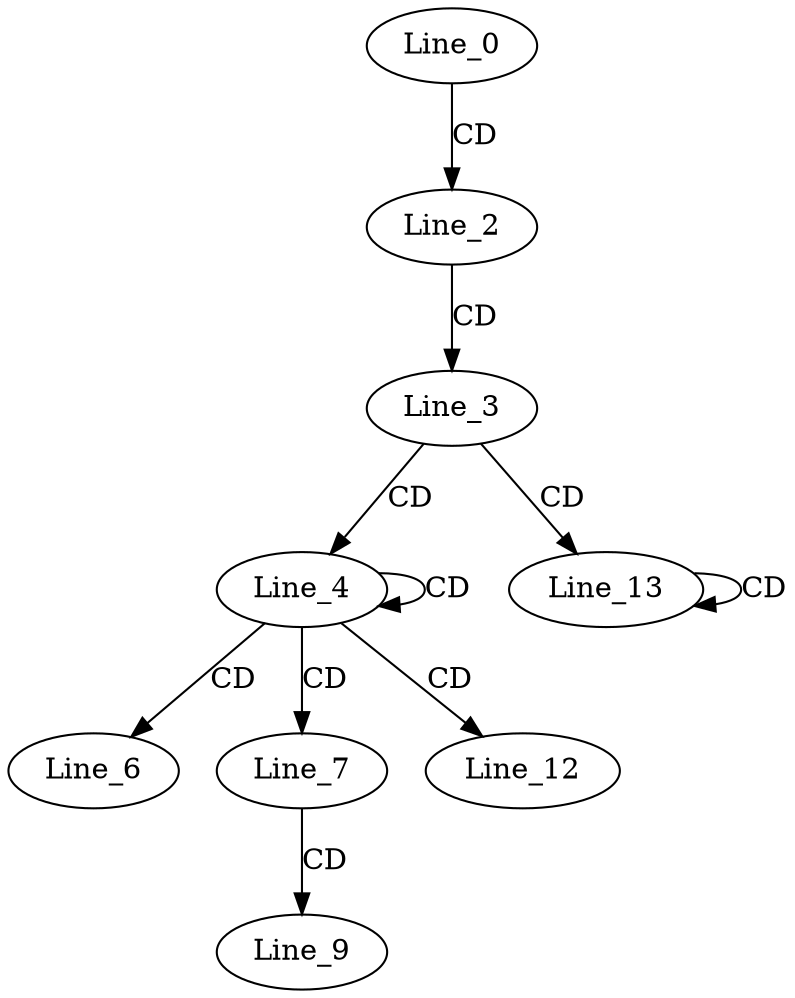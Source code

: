 digraph G {
  Line_0;
  Line_2;
  Line_3;
  Line_4;
  Line_6;
  Line_7;
  Line_9;
  Line_12;
  Line_13;
  Line_13;
  Line_0 -> Line_2 [ label="CD" ];
  Line_2 -> Line_3 [ label="CD" ];
  Line_3 -> Line_4 [ label="CD" ];
  Line_4 -> Line_4 [ label="CD" ];
  Line_4 -> Line_6 [ label="CD" ];
  Line_4 -> Line_7 [ label="CD" ];
  Line_7 -> Line_9 [ label="CD" ];
  Line_4 -> Line_12 [ label="CD" ];
  Line_3 -> Line_13 [ label="CD" ];
  Line_13 -> Line_13 [ label="CD" ];
}
